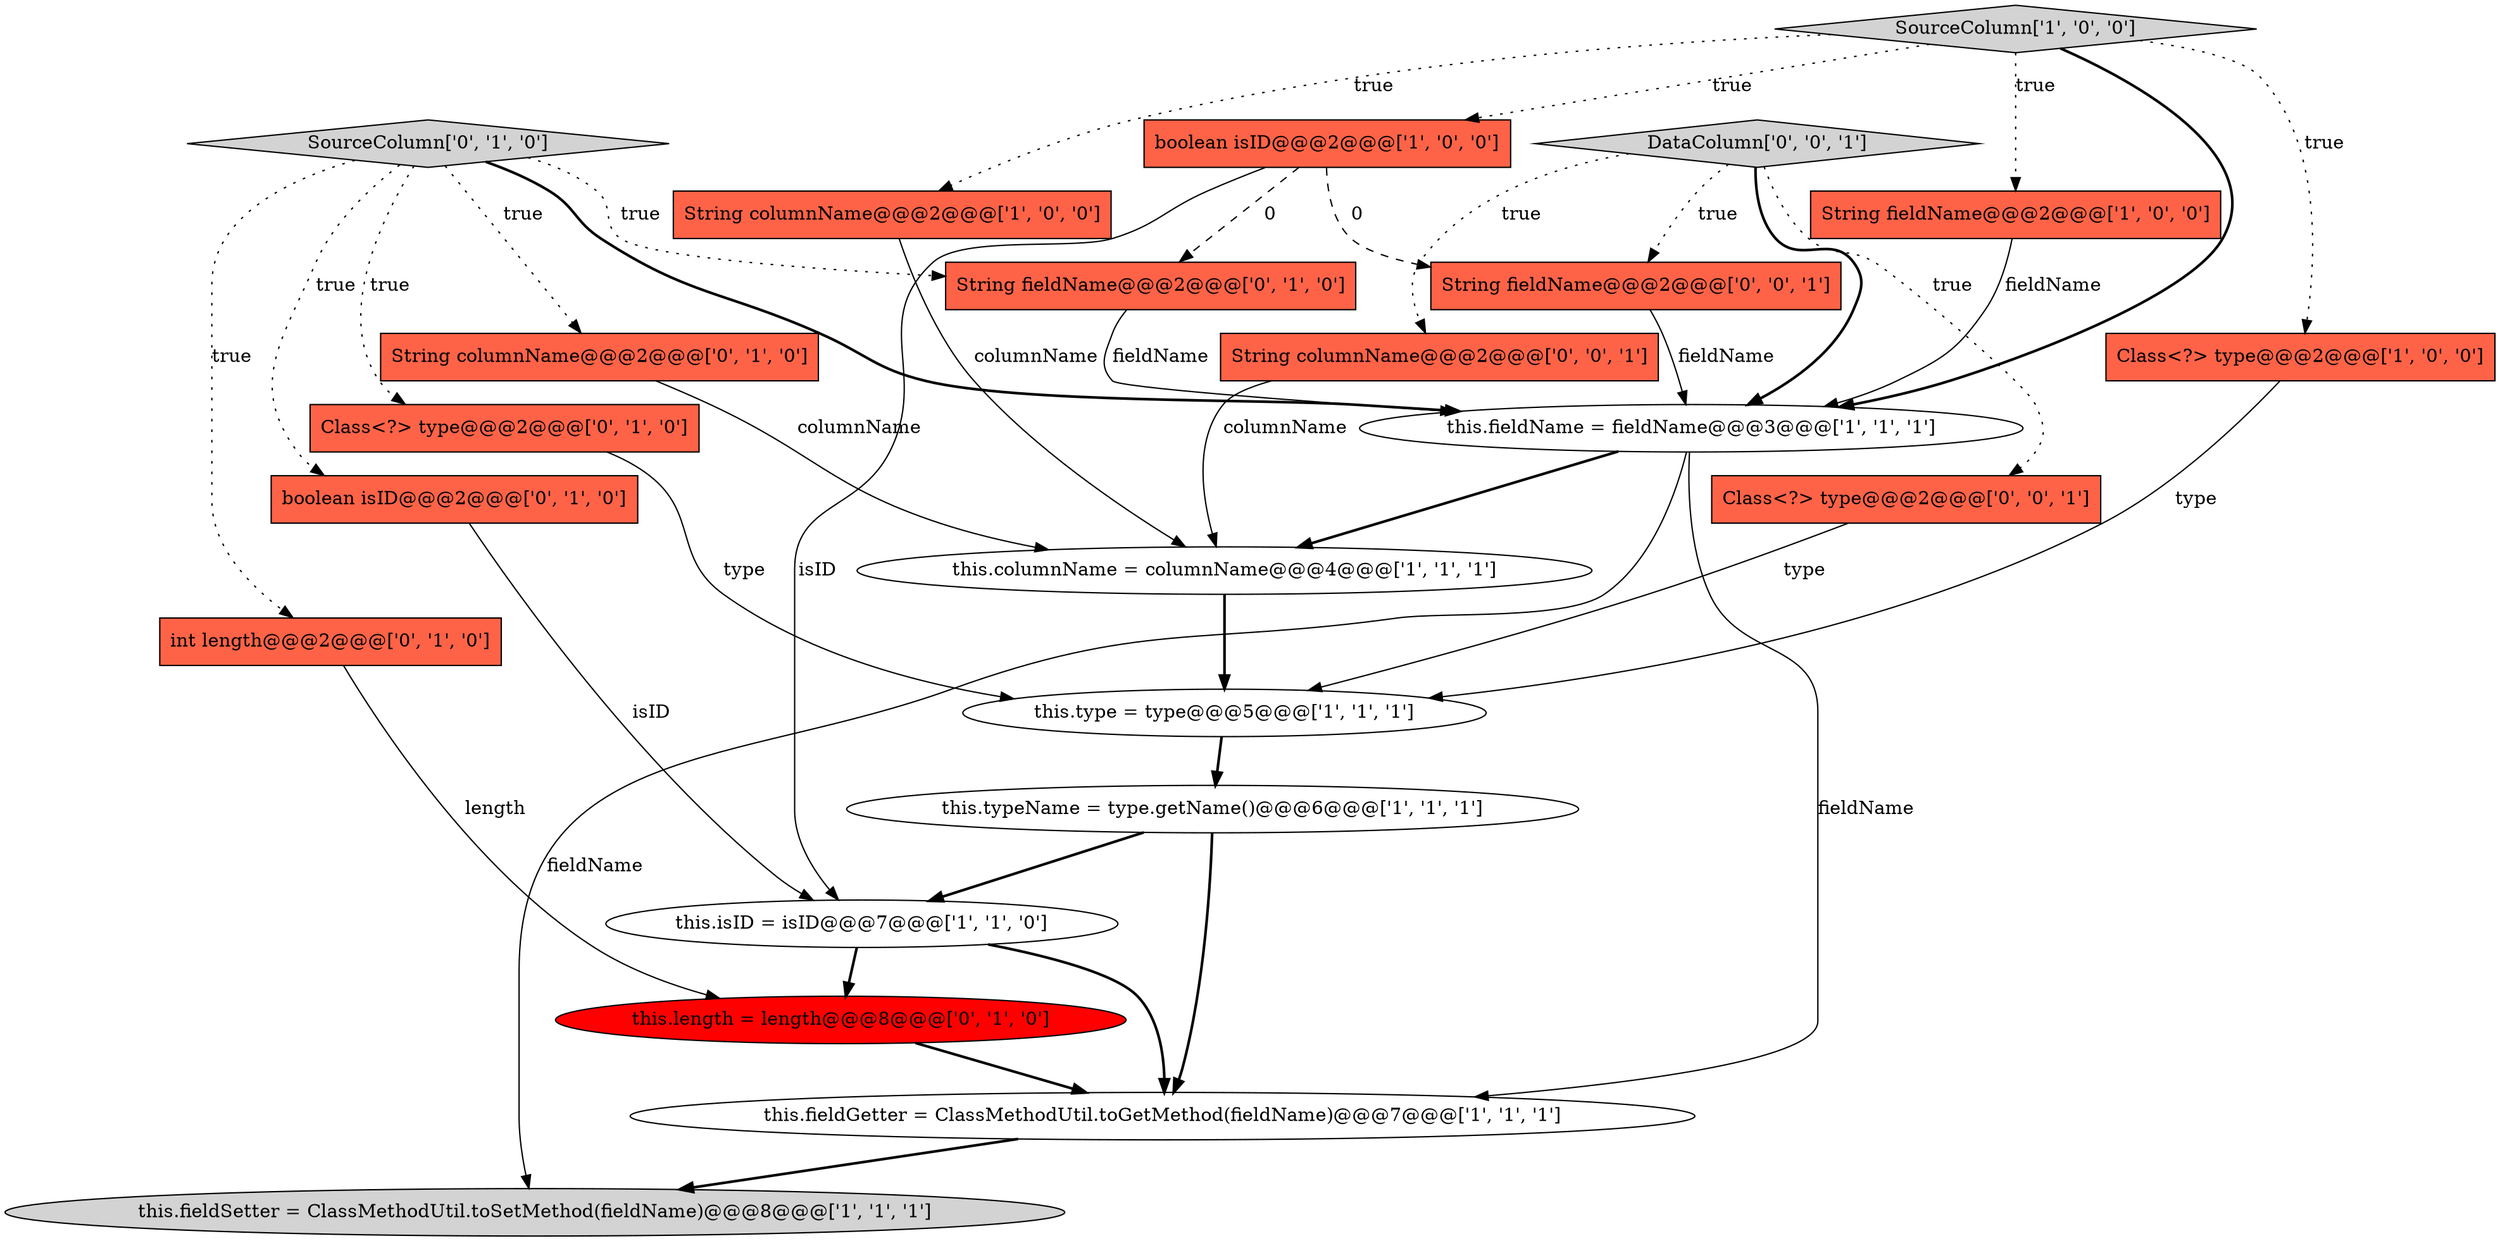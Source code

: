 digraph {
15 [style = filled, label = "String columnName@@@2@@@['0', '1', '0']", fillcolor = tomato, shape = box image = "AAA0AAABBB2BBB"];
18 [style = filled, label = "this.length = length@@@8@@@['0', '1', '0']", fillcolor = red, shape = ellipse image = "AAA1AAABBB2BBB"];
2 [style = filled, label = "Class<?> type@@@2@@@['1', '0', '0']", fillcolor = tomato, shape = box image = "AAA0AAABBB1BBB"];
0 [style = filled, label = "String fieldName@@@2@@@['1', '0', '0']", fillcolor = tomato, shape = box image = "AAA0AAABBB1BBB"];
11 [style = filled, label = "this.isID = isID@@@7@@@['1', '1', '0']", fillcolor = white, shape = ellipse image = "AAA0AAABBB1BBB"];
8 [style = filled, label = "this.fieldName = fieldName@@@3@@@['1', '1', '1']", fillcolor = white, shape = ellipse image = "AAA0AAABBB1BBB"];
14 [style = filled, label = "boolean isID@@@2@@@['0', '1', '0']", fillcolor = tomato, shape = box image = "AAA0AAABBB2BBB"];
5 [style = filled, label = "boolean isID@@@2@@@['1', '0', '0']", fillcolor = tomato, shape = box image = "AAA1AAABBB1BBB"];
13 [style = filled, label = "Class<?> type@@@2@@@['0', '1', '0']", fillcolor = tomato, shape = box image = "AAA0AAABBB2BBB"];
16 [style = filled, label = "String fieldName@@@2@@@['0', '1', '0']", fillcolor = tomato, shape = box image = "AAA1AAABBB2BBB"];
6 [style = filled, label = "this.typeName = type.getName()@@@6@@@['1', '1', '1']", fillcolor = white, shape = ellipse image = "AAA0AAABBB1BBB"];
3 [style = filled, label = "this.type = type@@@5@@@['1', '1', '1']", fillcolor = white, shape = ellipse image = "AAA0AAABBB1BBB"];
10 [style = filled, label = "SourceColumn['1', '0', '0']", fillcolor = lightgray, shape = diamond image = "AAA0AAABBB1BBB"];
21 [style = filled, label = "Class<?> type@@@2@@@['0', '0', '1']", fillcolor = tomato, shape = box image = "AAA0AAABBB3BBB"];
4 [style = filled, label = "this.fieldGetter = ClassMethodUtil.toGetMethod(fieldName)@@@7@@@['1', '1', '1']", fillcolor = white, shape = ellipse image = "AAA0AAABBB1BBB"];
7 [style = filled, label = "this.fieldSetter = ClassMethodUtil.toSetMethod(fieldName)@@@8@@@['1', '1', '1']", fillcolor = lightgray, shape = ellipse image = "AAA0AAABBB1BBB"];
12 [style = filled, label = "int length@@@2@@@['0', '1', '0']", fillcolor = tomato, shape = box image = "AAA0AAABBB2BBB"];
20 [style = filled, label = "String columnName@@@2@@@['0', '0', '1']", fillcolor = tomato, shape = box image = "AAA0AAABBB3BBB"];
9 [style = filled, label = "this.columnName = columnName@@@4@@@['1', '1', '1']", fillcolor = white, shape = ellipse image = "AAA0AAABBB1BBB"];
1 [style = filled, label = "String columnName@@@2@@@['1', '0', '0']", fillcolor = tomato, shape = box image = "AAA0AAABBB1BBB"];
17 [style = filled, label = "SourceColumn['0', '1', '0']", fillcolor = lightgray, shape = diamond image = "AAA0AAABBB2BBB"];
19 [style = filled, label = "DataColumn['0', '0', '1']", fillcolor = lightgray, shape = diamond image = "AAA0AAABBB3BBB"];
22 [style = filled, label = "String fieldName@@@2@@@['0', '0', '1']", fillcolor = tomato, shape = box image = "AAA0AAABBB3BBB"];
17->8 [style = bold, label=""];
15->9 [style = solid, label="columnName"];
22->8 [style = solid, label="fieldName"];
13->3 [style = solid, label="type"];
14->11 [style = solid, label="isID"];
8->4 [style = solid, label="fieldName"];
19->20 [style = dotted, label="true"];
20->9 [style = solid, label="columnName"];
8->7 [style = solid, label="fieldName"];
11->4 [style = bold, label=""];
12->18 [style = solid, label="length"];
1->9 [style = solid, label="columnName"];
17->14 [style = dotted, label="true"];
3->6 [style = bold, label=""];
19->21 [style = dotted, label="true"];
10->5 [style = dotted, label="true"];
21->3 [style = solid, label="type"];
4->7 [style = bold, label=""];
11->18 [style = bold, label=""];
2->3 [style = solid, label="type"];
19->8 [style = bold, label=""];
17->16 [style = dotted, label="true"];
5->16 [style = dashed, label="0"];
6->4 [style = bold, label=""];
16->8 [style = solid, label="fieldName"];
17->15 [style = dotted, label="true"];
18->4 [style = bold, label=""];
10->8 [style = bold, label=""];
17->12 [style = dotted, label="true"];
10->2 [style = dotted, label="true"];
6->11 [style = bold, label=""];
19->22 [style = dotted, label="true"];
8->9 [style = bold, label=""];
9->3 [style = bold, label=""];
10->0 [style = dotted, label="true"];
5->11 [style = solid, label="isID"];
10->1 [style = dotted, label="true"];
17->13 [style = dotted, label="true"];
0->8 [style = solid, label="fieldName"];
5->22 [style = dashed, label="0"];
}
